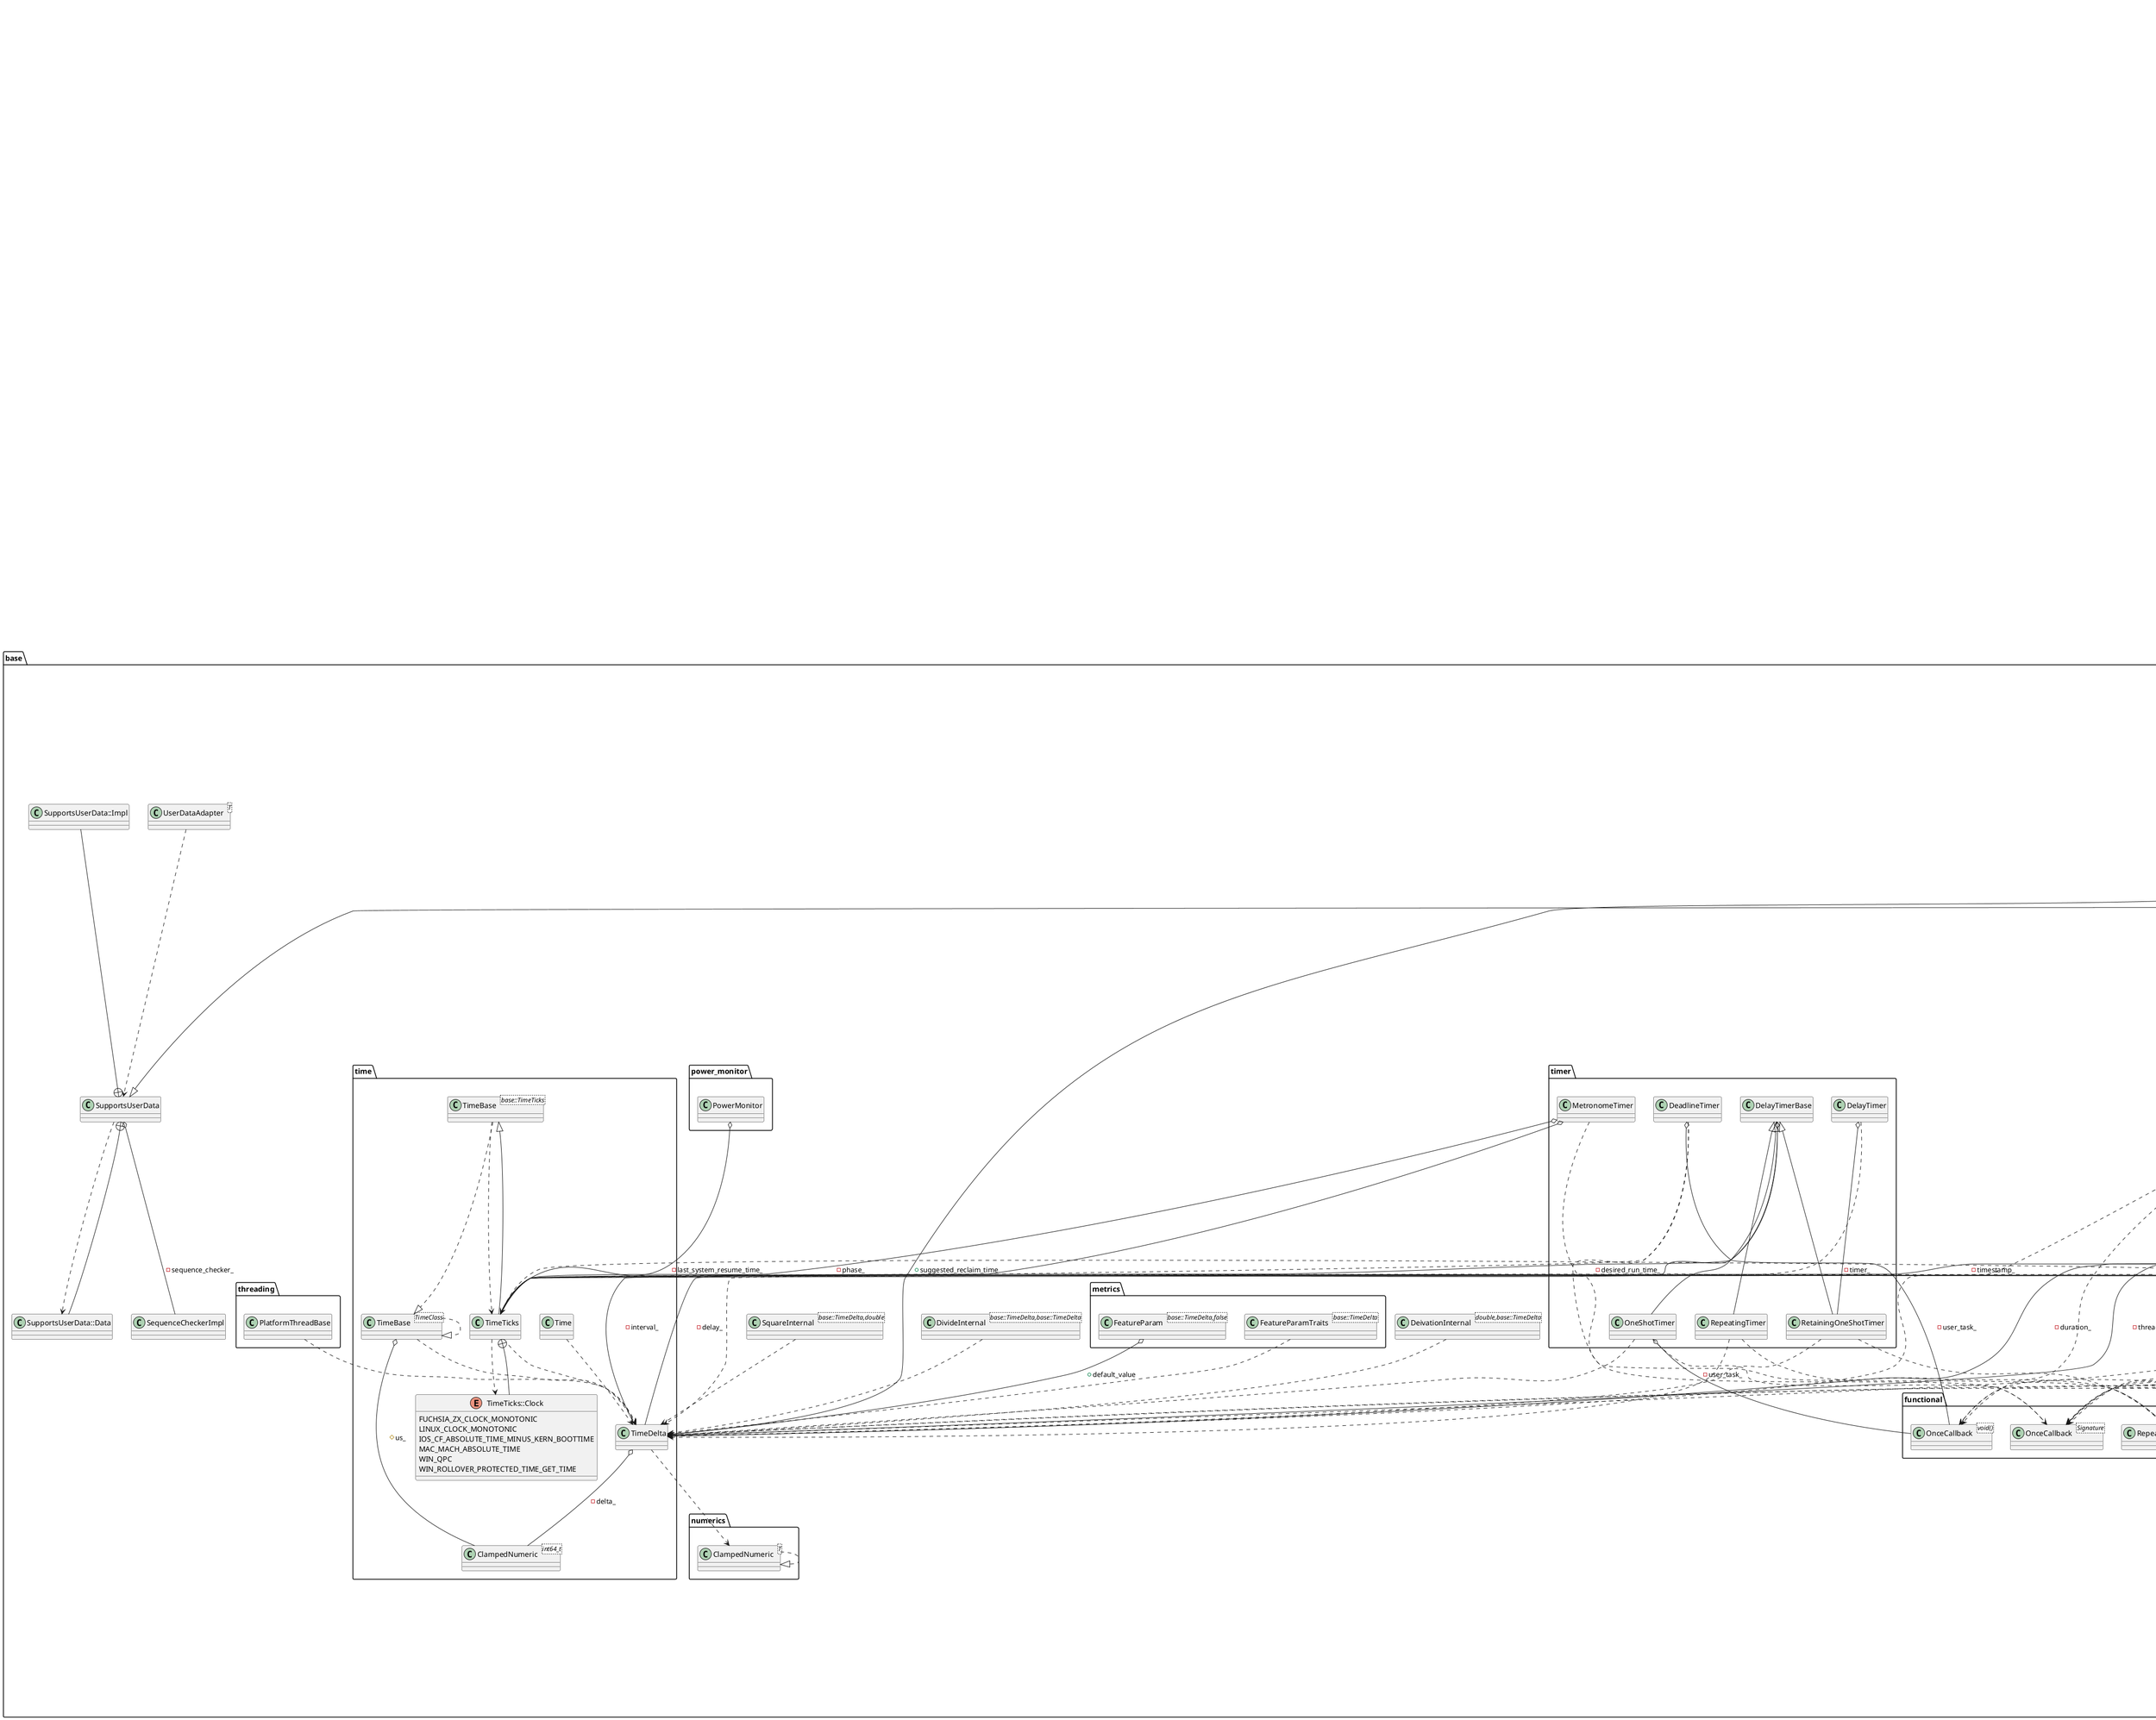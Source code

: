 @startuml
title Chromium Content Shell Renderer Observer Diagram
package [base] as C_0013139230998614052162 {
package [allocator] as C_0002136603660513146527 {
package [partition_allocator] as C_0000407312325596729599 {
package [src] as C_0000220801337864718368 {
package [partition_alloc] as C_0005000657322163868367 {
package [pointers] as C_0007760062112554829948 {
class "raw_ptr<T,RawPtrTraits PointerTraits=RawPtrTraits::kEmpty>" as C_0004094126669203720139
class C_0004094126669203720139 [[{raw_ptr}]] {
__
}
}
}
}
}
}
package [types] as C_0000219458852584374147 {
class "StrongAlias<TypeMarker,base::UnguessableToken>" as C_0001360351260568368567
class C_0001360351260568368567 [[{StrongAlias}]] {
__
}
class "TokenType<TypeMarker>" as C_0004813074033696885406
class C_0004813074033696885406 [[{TokenType}]] {
__
}
class "TokenType::Hasher" as C_0016752728644964396526
class C_0016752728644964396526 [[{TokenType::Hasher}]] {
__
}
}
package [containers] as C_0013564386281793239047 {
class "EnumSet<E,E MinEnumValue,E MaxEnumValue>" as C_0005476491228794917798
class C_0005476491228794917798 [[{EnumSet}]] {
__
}
class "EnumSet::Iterator" as C_0010373093699254606125
class C_0010373093699254606125 [[{EnumSet::Iterator}]] {
__
}
}
package [numerics] as C_0016476010268370442417 {
class "ClampedNumeric<T>" as C_0010492235647211345243
class C_0010492235647211345243 [[{ClampedNumeric}]] {
__
}
}
package [files] as C_0003707904667590921026 {
class "FilePath" as C_0002761165562176952097
class C_0002761165562176952097 [[{FilePath}]] {
__
}
}
package [memory] as C_0008962683022935981310 {
class "SharedMemoryHooks" as C_0015345614381141156875
class C_0015345614381141156875 [[{SharedMemoryHooks}]] {
__
}
class "FDPair" as C_0015488397351101308359
class C_0015488397351101308359 [[{FDPair}]] {
__
}
class "SharedMemoryMapper" as C_0006467550711880645705
class C_0006467550711880645705 [[{SharedMemoryMapper}]] {
__
}
class "PlatformSharedMemoryRegion" as C_0001774860348815984248
class C_0001774860348815984248 [[{PlatformSharedMemoryRegion}]] {
__
}
class "ReadOnlySharedMemoryMapping" as C_0012228491016025141887
class C_0012228491016025141887 [[{ReadOnlySharedMemoryMapping}]] {
__
}
class "WritableSharedMemoryMapping" as C_0010606296613597636192
class C_0010606296613597636192 [[{WritableSharedMemoryMapping}]] {
__
}
class "ReadOnlySharedMemoryRegion" as C_0009563826126519274680
class C_0009563826126519274680 [[{ReadOnlySharedMemoryRegion}]] {
__
}
class "MappedReadOnlyRegion" as C_0002957278810556558571
class C_0002957278810556558571 [[{MappedReadOnlyRegion}]] {
__
}
class "WritableSharedMemoryRegion" as C_0003800957523560702613
class C_0003800957523560702613 [[{WritableSharedMemoryRegion}]] {
__
}
}
package [time] as C_0009185948018674484914 {
class "ClampedNumeric<int64_t>" as C_0006607610937860256731
class C_0006607610937860256731 [[{ClampedNumeric}]] {
__
}
class "TimeBase<base::TimeTicks>" as C_0018163742564342087568
class C_0018163742564342087568 [[{TimeBase}]] {
__
}
class "TimeDelta" as C_0010595911581148277464
class C_0010595911581148277464 [[{TimeDelta}]] {
__
}
class "TimeBase<TimeClass>" as C_0006806390384128375240
class C_0006806390384128375240 [[{TimeBase}]] {
__
}
class "Time" as C_0006897810435866000316
class C_0006897810435866000316 [[{Time}]] {
__
}
class "TimeTicks" as C_0006286722797059890378
class C_0006286722797059890378 [[{TimeTicks}]] {
__
}
enum "TimeTicks::Clock" as C_0009165440819044492767
enum C_0009165440819044492767 [[{TimeTicks::Clock}]] {
FUCHSIA_ZX_CLOCK_MONOTONIC
LINUX_CLOCK_MONOTONIC
IOS_CF_ABSOLUTE_TIME_MINUS_KERN_BOOTTIME
MAC_MACH_ABSOLUTE_TIME
WIN_QPC
WIN_ROLLOVER_PROTECTED_TIME_GET_TIME
}
}
package [threading] as C_0008122741469920692317 {
class "PlatformThreadBase" as C_0002297336987344720623
class C_0002297336987344720623 [[{PlatformThreadBase}]] {
__
}
}
package [functional] as C_0000935788267786997347 {
class "RepeatingCallback<Signature>" as C_0000448350262091866175
class C_0000448350262091866175 [[{RepeatingCallback}]] {
__
}
class "OnceCallback<void()>" as C_0013713447877069021203
class C_0013713447877069021203 [[{OnceCallback}]] {
__
}
class "OnceCallback<Signature>" as C_0000507730711770224368
class C_0000507730711770224368 [[{OnceCallback}]] {
__
}
}
package [task] as C_0000303235357351005311 {
class "TaskRunner" as C_0012513594320285896248
class C_0012513594320285896248 [[{TaskRunner}]] {
__
}
class "SequencedTaskRunner" as C_0012719430494633720511
class C_0012719430494633720511 [[{SequencedTaskRunner}]] {
__
}
class "SequencedTaskRunner::CurrentDefaultHandle" as C_0003417887770691397086
class C_0003417887770691397086 [[{SequencedTaskRunner::CurrentDefaultHandle}]] {
__
}
class "SingleThreadTaskRunner" as C_0014804279196626060829
class C_0014804279196626060829 [[{SingleThreadTaskRunner}]] {
__
}
class "SingleThreadTaskRunner::CurrentDefaultHandle" as C_0012976365304947865475
class C_0012976365304947865475 [[{SingleThreadTaskRunner::CurrentDefaultHandle}]] {
__
}
package [thread_pool] as C_0001000748557554315227 {
class "ThreadPoolInstance::InitParams" as C_0010428533118021315667
class C_0010428533118021315667 [[{ThreadPoolInstance::InitParams}]] {
__
}
}
}
package [timer] as C_0017753636313181690591 {
class "DelayTimerBase" as C_0000175697704951004403
class C_0000175697704951004403 [[{DelayTimerBase}]] {
__
}
class "OneShotTimer" as C_0002822894279902519267
class C_0002822894279902519267 [[{OneShotTimer}]] {
__
}
class "RepeatingTimer" as C_0016780179664970652780
class C_0016780179664970652780 [[{RepeatingTimer}]] {
__
}
class "RetainingOneShotTimer" as C_0010034758978807380381
class C_0010034758978807380381 [[{RetainingOneShotTimer}]] {
__
}
class "DelayTimer" as C_0018409567841121056188
class C_0018409567841121056188 [[{DelayTimer}]] {
__
}
class "DeadlineTimer" as C_0016838296170898429807
class C_0016838296170898429807 [[{DeadlineTimer}]] {
__
}
class "MetronomeTimer" as C_0011698518449813406454
class C_0011698518449813406454 [[{MetronomeTimer}]] {
__
}
}
class "SupportsUserData::Impl" as C_0007642746424612060985
class C_0007642746424612060985 [[{SupportsUserData::Impl}]] {
__
}
class "SequenceCheckerImpl" as C_0000619153189175013199
class C_0000619153189175013199 [[{SequenceCheckerImpl}]] {
__
}
class "UnguessableToken" as C_0017246807750169448373
class C_0017246807750169448373 [[{UnguessableToken}]] {
__
}
class "DivideInternal<base::TimeDelta,base::TimeDelta>" as C_0000482549091992092025
class C_0000482549091992092025 [[{DivideInternal}]] {
__
}
class "DeivationInternal<double,base::TimeDelta>" as C_0002746643913695590965
class C_0002746643913695590965 [[{DeivationInternal}]] {
__
}
class "SquareInternal<base::TimeDelta,double>" as C_0008621633682407359744
class C_0008621633682407359744 [[{SquareInternal}]] {
__
}
class "SupportsUserData" as C_0006646866745826398882
class C_0006646866745826398882 [[{SupportsUserData}]] {
__
}
class "SupportsUserData::Data" as C_0002745595481837392892
class C_0002745595481837392892 [[{SupportsUserData::Data}]] {
__
}
class "UserDataAdapter<T>" as C_0014073040092836076492
class C_0014073040092836076492 [[{UserDataAdapter}]] {
__
}
package [power_monitor] as C_0013817772437889672197 {
class "PowerMonitor" as C_0017094741929208639635
class C_0017094741929208639635 [[{PowerMonitor}]] {
__
}
}
package [trace_event] as C_0005503368409899360820 {
class "TraceEvent" as C_0002641389771407221107
class C_0002641389771407221107 [[{TraceEvent}]] {
__
}
class "MemoryDumpManager" as C_0010449968099024140316
class C_0010449968099024140316 [[{MemoryDumpManager}]] {
__
}
class "MemoryDumpManager::ProcessMemoryDumpAsyncState" as C_0010084181473464470552
class C_0010084181473464470552 [[{MemoryDumpManager::ProcessMemoryDumpAsyncState}]] {
__
}
}
package [metrics] as C_0012734299457961276892 {
class "FeatureParam<base::TimeDelta,false>" as C_0000598176520606022152
class C_0000598176520606022152 [[{FeatureParam}]] {
__
}
class "FeatureParamTraits<base::TimeDelta>" as C_0004140482331690235062
class C_0004140482331690235062 [[{FeatureParamTraits}]] {
__
}
}
}
package [ui] as C_0010501953460611170695 {
package [accessibility] as C_0009432589485537838388 {
class "AXMode" as C_0016855297732976071719
class C_0016855297732976071719 [[{AXMode}]] {
__
}
enum "AXMode::ModeFlagHistogramValue" as C_0001656240595627416660
enum C_0001656240595627416660 [[{AXMode::ModeFlagHistogramValue}]] {
UMA_AX_MODE_NATIVE_APIS
UMA_AX_MODE_WEB_CONTENTS
UMA_AX_MODE_INLINE_TEXT_BOXES
UMA_AX_MODE_SCREEN_READER
UMA_AX_MODE_HTML
UMA_AX_MODE_HTML_METADATA
UMA_AX_MODE_LABEL_IMAGES
UMA_AX_MODE_PDF
UMA_AX_MODE_PDF_OCR
UMA_AX_MODE_ANNOTATE_MAIN_NODE
UMA_AX_MODE_MAX
}
enum "AXMode::BundleHistogramValue" as C_0016410577344349887901
enum C_0016410577344349887901 [[{AXMode::BundleHistogramValue}]] {
kUnnamed
kBasic
kWebContentsOnly
kComplete
kCompleteNoHTML
kFormControls
kMaxValue
}
class "AXTreeUpdate" as C_0013087748850241335777
class C_0013087748850241335777 [[{AXTreeUpdate}]] {
__
}
}
package [base] as C_0013050205497352612465 {
enum "PageTransition" as C_0000152865192273365844
enum C_0000152865192273365844 [[{PageTransition}]] {
PAGE_TRANSITION_FIRST
PAGE_TRANSITION_LINK
PAGE_TRANSITION_TYPED
PAGE_TRANSITION_AUTO_BOOKMARK
PAGE_TRANSITION_AUTO_SUBFRAME
PAGE_TRANSITION_MANUAL_SUBFRAME
PAGE_TRANSITION_GENERATED
PAGE_TRANSITION_AUTO_TOPLEVEL
PAGE_TRANSITION_FORM_SUBMIT
PAGE_TRANSITION_RELOAD
PAGE_TRANSITION_KEYWORD
PAGE_TRANSITION_KEYWORD_GENERATED
PAGE_TRANSITION_LAST_CORE
PAGE_TRANSITION_CORE_MASK
PAGE_TRANSITION_BLOCKED
PAGE_TRANSITION_FORWARD_BACK
PAGE_TRANSITION_FROM_ADDRESS_BAR
PAGE_TRANSITION_HOME_PAGE
PAGE_TRANSITION_FROM_API
PAGE_TRANSITION_CHAIN_START
PAGE_TRANSITION_CHAIN_END
PAGE_TRANSITION_CLIENT_REDIRECT
PAGE_TRANSITION_SERVER_REDIRECT
PAGE_TRANSITION_IS_REDIRECT_MASK
PAGE_TRANSITION_QUALIFIER_MASK
}
}
package [events] as C_0007523439915560242883 {
class "EventLatencyMetadata" as C_0008948922146117129338
class C_0008948922146117129338 [[{EventLatencyMetadata}]] {
__
}
}
}
package [content] as C_0016157277133464820102 {
package [public] as C_0013936970978425443509 {
package [renderer] as C_0001422695902090755204 {
class "TokenType<blink::RemoteFrameTokenTypeMarker>" as C_0007994075535093387014
class C_0007994075535093387014 [[{TokenType}]] {
__
}
class "raw_ptr<content::RenderFrame>" as C_0012554765419338077344
class C_0012554765419338077344 [[{raw_ptr}]] {
__
}
class "EnumSet<content::BindingsPolicyValue,BindingsPolicyValue::kFirstValue,BindingsPolicyValue::kLastValue>" as C_0010142492877697630357
class C_0010142492877697630357 [[{EnumSet}]] {
__
}
class "WebPluginInfo" as C_0001790012252201458146
class C_0001790012252201458146 [[{WebPluginInfo}]] {
__
}
class "RenderFrameMediaPlaybackOptions" as C_0001795020907277035370
class C_0001795020907277035370 [[{RenderFrameMediaPlaybackOptions}]] {
__
}
class "RenderAccessibility" as C_0002134952862351179032
class C_0002134952862351179032 [[{RenderAccessibility}]] {
__
}
class "RenderFrameVisitor" as C_0011036260661736858025
class C_0011036260661736858025 [[{RenderFrameVisitor}]] {
__
}
class "RendererPpapiHost" as C_0015315144401035891481
class C_0015315144401035891481 [[{RendererPpapiHost}]] {
__
}
class "RenderFrameImpl" as C_0016961073801130368306
class C_0016961073801130368306 [[{RenderFrameImpl}]] {
__
}
class "RepeatingCallback<void(std::vector<std::unique_ptr<media::KeySystemInfo>>)>" as C_0000291963373364741548
class C_0000291963373364741548 [[{RepeatingCallback}]] {
__
}
class "TokenType<blink::ServiceWorkerTokenTypeMarker>" as C_0013529427062141520963
class C_0013529427062141520963 [[{TokenType}]] {
__
}
class "RepeatingCallback<media::GpuVideoAcceleratorFactories *()>" as C_0004194412183593389209
class C_0004194412183593389209 [[{RepeatingCallback}]] {
__
}
class "ContentRendererClient" as C_0007196939442393815154
class C_0007196939442393815154 [[{ContentRendererClient}]] {
__
}
class "AXTreeSnapshotter" as C_0002962772256207252618
class C_0002962772256207252618 [[{AXTreeSnapshotter}]] {
__
}
class "RenderFrame" as C_0008130916102836574198
class C_0008130916102836574198 [[{RenderFrame}]] {
__
}
class "TokenType<blink::LocalFrameTokenTypeMarker>" as C_0014482305589437831308
class C_0014482305589437831308 [[{TokenType}]] {
__
}
class "RenderThread" as C_0006436086032448354363
class C_0006436086032448354363 [[{RenderThread}]] {
__
}
class "RenderFrameObserver" as C_0016524041064289520152
class C_0016524041064289520152 [[{RenderFrameObserver}]] {
__
}
}
package [common] as C_0003588044041408005121 {
class "raw_ptr<content::ContentRendererClient>" as C_0009716519305584853749
class C_0009716519305584853749 [[{raw_ptr}]] {
__
}
class "ContentClient" as C_0002575499806920847508
class C_0002575499806920847508 [[{ContentClient}]] {
__
}
enum "BindingsPolicyValue" as C_0017600576684919195166
enum C_0017600576684919195166 [[{BindingsPolicyValue}]] {
kFirstValue
kWebUi
kMojoWebUi
kLastValue
}
}
package [child] as C_0002150688596933015272 {
class "ChildThread" as C_0000552278108213427756
class C_0000552278108213427756 [[{ChildThread}]] {
__
}
}
}
package [shell] as C_0017473739825269821141 {
package [renderer] as C_0004659898310615916949 {
class "ShellContentRendererClient" as C_0007475696003365951483
class C_0007475696003365951483 [[{ShellContentRendererClient}]] {
__
}
class "ShellRenderFrameObserver" as C_0002003743222331021302
class C_0002003743222331021302 [[{ShellRenderFrameObserver}]] {
__
}
class "ShellContentRendererUrlLoaderThrottleProvider" as C_0014838951733343491795
class C_0014838951733343491795 [[{ShellContentRendererUrlLoaderThrottleProvider}]] {
__
}
}
}
}
package [out] as C_0016511126674983897436 {
package [Default] as C_0010492092399934579791 {
package [gen] as C_0006838855194153535238 {
package [content] as C_0011266596276752780993 {
package [shell] as C_0004451461938142165580 {
package [common] as C_0009597689750290063280 {
class "TokenType<blink::DocumentTokenTypeMarker>" as C_0002160411388176315152
class C_0002160411388176315152 [[{TokenType}]] {
__
}
}
}
package [public] as C_0009858342682906890572 {
package [common] as C_0016104525287062162355 {
class "AlternativeErrorPageOverrideInfo" as C_0003768646857398194629
class C_0003768646857398194629 [[{AlternativeErrorPageOverrideInfo}]] {
__
}
}
package [test] as C_0000751188802561052182 {
class "OnceCallback<void(base::ReadOnlySharedMemoryRegion)>" as C_0000097072123959392656
class C_0000097072123959392656 [[{OnceCallback}]] {
__
}
}
}
}
}
}
}
C_0001360351260568368567 ..> C_0017246807750169448373
C_0004813074033696885406 ..> C_0017246807750169448373 [[{}]]
C_0001360351260568368567 <|-- C_0004813074033696885406
C_0016752728644964396526 --+ C_0004813074033696885406
C_0005476491228794917798 ..> C_0010373093699254606125 [[{}]]
C_0010373093699254606125 --+ C_0005476491228794917798
C_0010492235647211345243 ..|> C_0010492235647211345243
C_0006467550711880645705 ..> C_0015488397351101308359 [[{}]]
C_0001774860348815984248 ..> C_0015488397351101308359 [[{}]]
C_0001774860348815984248 ..> C_0006467550711880645705 [[{}]]
C_0001774860348815984248 o-- C_0017246807750169448373 [[{guid_}]] : -guid_
C_0012228491016025141887 ..> C_0017246807750169448373 [[{}]]
C_0012228491016025141887 ..> C_0006467550711880645705 [[{}]]
C_0012228491016025141887 <.. C_0009563826126519274680 : +<<friend>>
C_0010606296613597636192 ..> C_0017246807750169448373 [[{}]]
C_0010606296613597636192 ..> C_0006467550711880645705 [[{}]]
C_0010606296613597636192 <.. C_0003800957523560702613 : +<<friend>>
C_0010606296613597636192 <.. C_0009563826126519274680 : +<<friend>>
C_0009563826126519274680 ..> C_0006467550711880645705 [[{}]]
C_0009563826126519274680 ..> C_0002957278810556558571 [[{}]]
C_0009563826126519274680 ..> C_0012228491016025141887 [[{}]]
C_0009563826126519274680 ..> C_0017246807750169448373 [[{}]]
C_0009563826126519274680 ..> C_0015488397351101308359 [[{}]]
C_0009563826126519274680 o-- C_0001774860348815984248 [[{handle_}]] : -handle_
C_0009563826126519274680 <.. C_0015345614381141156875 : +<<friend>>
C_0002957278810556558571 o-- C_0009563826126519274680 [[{region}]] : +region
C_0002957278810556558571 o-- C_0010606296613597636192 [[{mapping}]] : +mapping
C_0003800957523560702613 ..> C_0009563826126519274680 [[{}]]
C_0003800957523560702613 ..> C_0006467550711880645705 [[{}]]
C_0003800957523560702613 ..> C_0010606296613597636192 [[{}]]
C_0003800957523560702613 ..> C_0017246807750169448373 [[{}]]
C_0003800957523560702613 o-- C_0001774860348815984248 [[{handle_}]] : -handle_
C_0003800957523560702613 <.. C_0015345614381141156875 : +<<friend>>
C_0018163742564342087568 ..> C_0006286722797059890378
C_0018163742564342087568 ..|> C_0006806390384128375240
C_0010595911581148277464 ..> C_0010492235647211345243 [[{}]]
C_0010595911581148277464 o-- C_0006607610937860256731 [[{delta_}]] : -delta_
C_0006806390384128375240 ..|> C_0006806390384128375240
C_0006806390384128375240 ..> C_0010595911581148277464 [[{}]]
C_0006806390384128375240 o-- C_0006607610937860256731 [[{us_}]] : #us_
C_0006897810435866000316 ..> C_0010595911581148277464 [[{}]]
C_0006286722797059890378 ..> C_0010595911581148277464 [[{}]]
C_0006286722797059890378 ..> C_0009165440819044492767 [[{}]]
C_0018163742564342087568 <|-- C_0006286722797059890378
C_0009165440819044492767 --+ C_0006286722797059890378
C_0002297336987344720623 ..> C_0010595911581148277464 [[{}]]
C_0000448350262091866175 ..|> C_0000448350262091866175
C_0012513594320285896248 ..> C_0013713447877069021203 [[{}]]
C_0012513594320285896248 ..> C_0000507730711770224368 [[{}]]
C_0012513594320285896248 ..> C_0010595911581148277464 [[{}]]
C_0012719430494633720511 ..> C_0013713447877069021203 [[{}]]
C_0012719430494633720511 ..> C_0000507730711770224368 [[{}]]
C_0012719430494633720511 ..> C_0010595911581148277464 [[{}]]
C_0012719430494633720511 ..> C_0006286722797059890378 [[{}]]
C_0012513594320285896248 <|-- C_0012719430494633720511
C_0003417887770691397086 --+ C_0012719430494633720511
C_0003417887770691397086 o-- C_0012719430494633720511 [[{task_runner_}]] : -task_runner_
C_0003417887770691397086 --> C_0003417887770691397086 [[{previous_handle_}]] : -previous_handle_
C_0003417887770691397086 <.. C_0014804279196626060829 : +<<friend>>
C_0003417887770691397086 <.. C_0012719430494633720511 : +<<friend>>
C_0012719430494633720511 <|-- C_0014804279196626060829
C_0012976365304947865475 --+ C_0014804279196626060829
C_0012976365304947865475 o-- C_0014804279196626060829 [[{task_runner_}]] : -task_runner_
C_0012976365304947865475 --> C_0012976365304947865475 [[{previous_handle_}]] : -previous_handle_
C_0012976365304947865475 o-- C_0003417887770691397086 [[{sequenced_handle_}]] : -sequenced_handle_
C_0012976365304947865475 <.. C_0014804279196626060829 : +<<friend>>
C_0010428533118021315667 o-- C_0010595911581148277464 [[{suggested_reclaim_time}]] : +suggested_reclaim_time
C_0000175697704951004403 o-- C_0010595911581148277464 [[{delay_}]] : -delay_
C_0000175697704951004403 o-- C_0006286722797059890378 [[{desired_run_time_}]] : -desired_run_time_
C_0002822894279902519267 ..> C_0010595911581148277464 [[{}]]
C_0002822894279902519267 ..> C_0000507730711770224368 [[{}]]
C_0002822894279902519267 o-- C_0013713447877069021203 [[{user_task_}]] : -user_task_
C_0000175697704951004403 <|-- C_0002822894279902519267
C_0016780179664970652780 ..> C_0010595911581148277464 [[{}]]
C_0016780179664970652780 ..> C_0000448350262091866175 [[{}]]
C_0000175697704951004403 <|-- C_0016780179664970652780
C_0010034758978807380381 ..> C_0010595911581148277464 [[{}]]
C_0010034758978807380381 ..> C_0000448350262091866175 [[{}]]
C_0000175697704951004403 <|-- C_0010034758978807380381
C_0018409567841121056188 ..> C_0010595911581148277464 [[{}]]
C_0018409567841121056188 o-- C_0010034758978807380381 [[{timer_}]] : -timer_
C_0016838296170898429807 ..> C_0006286722797059890378 [[{}]]
C_0016838296170898429807 ..> C_0000507730711770224368 [[{}]]
C_0016838296170898429807 o-- C_0013713447877069021203 [[{user_task_}]] : -user_task_
C_0011698518449813406454 ..> C_0000448350262091866175 [[{}]]
C_0011698518449813406454 o-- C_0010595911581148277464 [[{interval_}]] : -interval_
C_0011698518449813406454 o-- C_0006286722797059890378 [[{phase_}]] : -phase_
C_0007642746424612060985 --+ C_0006646866745826398882
C_0000482549091992092025 ..> C_0010595911581148277464
C_0002746643913695590965 ..> C_0010595911581148277464
C_0008621633682407359744 ..> C_0010595911581148277464
C_0006646866745826398882 ..> C_0002745595481837392892 [[{}]]
C_0006646866745826398882 o-- C_0000619153189175013199 [[{sequence_checker_}]] : -sequence_checker_
C_0002745595481837392892 --+ C_0006646866745826398882
C_0014073040092836076492 ..> C_0006646866745826398882 [[{}]]
C_0017094741929208639635 o-- C_0006286722797059890378 [[{last_system_resume_time_}]] : -last_system_resume_time_
C_0002641389771407221107 ..> C_0000448350262091866175 [[{}]]
C_0002641389771407221107 o-- C_0006286722797059890378 [[{timestamp_}]] : -timestamp_
C_0002641389771407221107 o-- C_0010595911581148277464 [[{duration_}]] : -duration_
C_0002641389771407221107 o-- C_0010595911581148277464 [[{thread_duration_}]] : -thread_duration_
C_0010449968099024140316 ..> C_0000448350262091866175 [[{}]]
C_0010449968099024140316 ..> C_0014804279196626060829 [[{}]]
C_0010449968099024140316 ..> C_0012719430494633720511 [[{}]]
C_0010449968099024140316 ..> C_0000507730711770224368 [[{}]]
C_0010449968099024140316 ..> C_0010084181473464470552 [[{}]]
C_0010084181473464470552 --+ C_0010449968099024140316
C_0010084181473464470552 ..> C_0000507730711770224368 [[{}]]
C_0010084181473464470552 o-- C_0014804279196626060829 [[{callback_task_runner}]] : +callback_task_runner
C_0010084181473464470552 o-- C_0012719430494633720511 [[{dump_thread_task_runner}]] : +dump_thread_task_runner
C_0000598176520606022152 o-- C_0010595911581148277464 [[{default_value}]] : +default_value
C_0004140482331690235062 ..> C_0010595911581148277464
C_0001656240595627416660 --+ C_0016855297732976071719
C_0016410577344349887901 --+ C_0016855297732976071719
C_0008948922146117129338 o-- C_0006286722797059890378 [[{arrived_in_browser_main_timestamp}]] : +arrived_in_browser_main_timestamp
C_0008948922146117129338 o-- C_0006286722797059890378 [[{scrolls_blocking_touch_dispatched_to_renderer}]] : +scrolls_blocking_touch_dispatched_to_renderer
C_0008948922146117129338 o-- C_0006286722797059890378 [[{dispatched_to_renderer}]] : +dispatched_to_renderer
C_0007994075535093387014 ..|> C_0004813074033696885406
C_0012554765419338077344 ..> C_0008130916102836574198
C_0012554765419338077344 ..|> C_0004094126669203720139
C_0010142492877697630357 ..> C_0017600576684919195166
C_0010142492877697630357 ..|> C_0005476491228794917798
C_0013529427062141520963 ..|> C_0004813074033696885406
C_0007196939442393815154 ..> C_0008130916102836574198 [[{}]]
C_0007196939442393815154 ..> C_0002761165562176952097 [[{}]]
C_0007196939442393815154 ..> C_0003768646857398194629 [[{}]]
C_0007196939442393815154 ..> C_0013713447877069021203 [[{}]]
C_0007196939442393815154 ..> C_0000507730711770224368 [[{}]]
C_0007196939442393815154 ..> C_0012719430494633720511 [[{}]]
C_0007196939442393815154 ..> C_0014804279196626060829 [[{}]]
C_0007196939442393815154 ..> C_0000152865192273365844 [[{}]]
C_0007196939442393815154 ..> C_0000291963373364741548 [[{}]]
C_0007196939442393815154 ..> C_0000448350262091866175 [[{}]]
C_0007196939442393815154 ..> C_0013529427062141520963 [[{}]]
C_0007196939442393815154 ..> C_0004813074033696885406 [[{}]]
C_0007196939442393815154 ..> C_0004194412183593389209 [[{}]]
C_0002962772256207252618 ..> C_0010595911581148277464 [[{}]]
C_0002962772256207252618 ..> C_0013087748850241335777 [[{}]]
C_0008130916102836574198 ..> C_0011036260661736858025 [[{}]]
C_0008130916102836574198 ..> C_0002134952862351179032 [[{}]]
C_0008130916102836574198 ..> C_0016855297732976071719 [[{}]]
C_0008130916102836574198 ..> C_0002962772256207252618 [[{}]]
C_0008130916102836574198 ..> C_0001790012252201458146 [[{}]]
C_0008130916102836574198 ..> C_0014804279196626060829 [[{}]]
C_0008130916102836574198 ..> C_0010142492877697630357 [[{}]]
C_0008130916102836574198 ..> C_0005476491228794917798 [[{}]]
C_0008130916102836574198 ..> C_0017600576684919195166 [[{}]]
C_0008130916102836574198 ..> C_0001795020907277035370 [[{}]]
C_0008130916102836574198 <.. C_0016961073801130368306 : +<<friend>>
C_0006646866745826398882 <|-- C_0008130916102836574198
C_0014482305589437831308 ..|> C_0004813074033696885406
C_0006436086032448354363 ..> C_0014482305589437831308 [[{}]]
C_0006436086032448354363 ..> C_0004813074033696885406 [[{}]]
C_0006436086032448354363 ..> C_0017246807750169448373 [[{}]]
C_0006436086032448354363 ..> C_0002160411388176315152 [[{}]]
C_0006436086032448354363 ..> C_0000448350262091866175 [[{}]]
C_0000552278108213427756 <|-- C_0006436086032448354363
C_0016524041064289520152 ..> C_0015315144401035891481 [[{}]]
C_0016524041064289520152 ..> C_0000152865192273365844 [[{}]]
C_0016524041064289520152 ..> C_0007994075535093387014 [[{}]]
C_0016524041064289520152 ..> C_0004813074033696885406 [[{}]]
C_0016524041064289520152 ..> C_0006286722797059890378 [[{}]]
C_0016524041064289520152 ..> C_0010595911581148277464 [[{}]]
C_0016524041064289520152 ..> C_0016855297732976071719 [[{}]]
C_0016524041064289520152 ..> C_0009563826126519274680 [[{}]]
C_0016524041064289520152 ..> C_0008130916102836574198 [[{}]]
C_0016524041064289520152 o-- C_0012554765419338077344 [[{render_frame_}]] : -render_frame_
C_0016524041064289520152 <.. C_0016961073801130368306 : +<<friend>>
C_0009716519305584853749 ..> C_0007196939442393815154
C_0009716519305584853749 ..|> C_0004094126669203720139
C_0002575499806920847508 ..> C_0007196939442393815154 [[{}]]
C_0002575499806920847508 ..> C_0012719430494633720511 [[{}]]
C_0002575499806920847508 o-- C_0009716519305584853749 [[{renderer_}]] : -renderer_
C_0000552278108213427756 ..> C_0014804279196626060829 [[{}]]
C_0007475696003365951483 ..> C_0008130916102836574198 [[{}]]
C_0007475696003365951483 ..> C_0003768646857398194629 [[{}]]
C_0007475696003365951483 ..> C_0000291963373364741548 [[{}]]
C_0007475696003365951483 ..> C_0000448350262091866175 [[{}]]
C_0007196939442393815154 <|-- C_0007475696003365951483
C_0002003743222331021302 ..> C_0008130916102836574198 [[{}]]
C_0016524041064289520152 <|-- C_0002003743222331021302
C_0014838951733343491795 ..> C_0004813074033696885406 [[{}]]
C_0014838951733343491795 o-- C_0012719430494633720511 [[{main_thread_task_runner_}]] : -main_thread_task_runner_
C_0002160411388176315152 ..|> C_0004813074033696885406
C_0000097072123959392656 ..> C_0009563826126519274680

'Generated with clang-uml, version 0.6.1
'LLVM version Ubuntu clang version 19.1.1 (1ubuntu1)
@enduml
